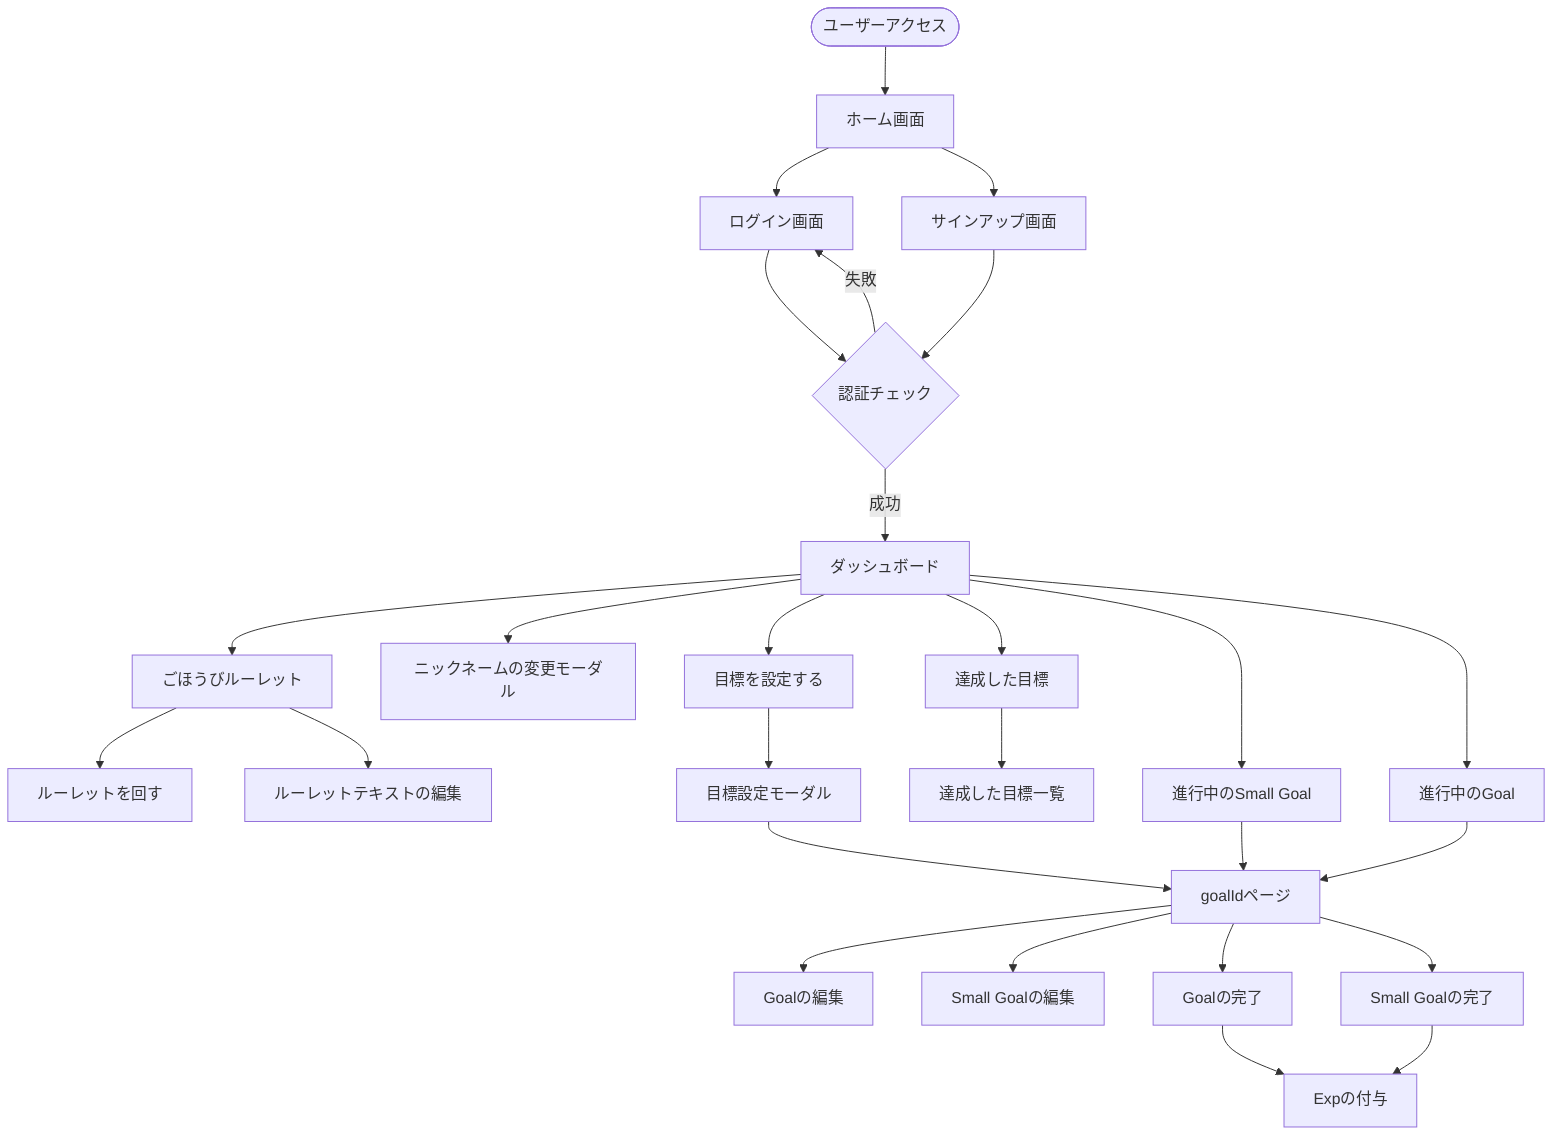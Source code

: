 graph TD
    Start([ユーザーアクセス]) --> Home[ホーム画面]
    Home --> Login[ログイン画面]
    Home --> Signup[サインアップ画面]

    %% 認証チェック
    Login --> Auth{認証チェック}
    Signup --> Auth

    Auth -->|成功| Dashboard[ダッシュボード]
    Auth -->|失敗| Login

    %% Dashboard -> ごほうびルーレット フロー
    Dashboard --> GR[ごほうびルーレット]
    GR --> Spin[ルーレットを回す]
    GR --> EditRoulette[ルーレットテキストの編集]

    %% Dashboard -> ニックネームの変更モーダル
    Dashboard --> Nick[ニックネームの変更モーダル]

    %% Dashboard -> 目標を設定する フロー
    Dashboard --> SetGoal[目標を設定する]
    SetGoal --> GoalModal[目標設定モーダル]
    GoalModal --> GoalPage[goalIdページ]

    %% Dashboard -> 達成した目標 一覧フロー
    Dashboard --> CompletedLink[達成した目標]
    CompletedLink --> CompletedPage[達成した目標一覧]

    %% Dashboard -> 進行中のSmall Goal -> goalIdページ
    Dashboard --> SmallGoalLink[進行中のSmall Goal]
    SmallGoalLink --> GoalPage

    %% Dashboard -> 進行中のGoal -> goalIdページ
    Dashboard --> InProgressGoalLink[進行中のGoal]
    InProgressGoalLink --> GoalPage

    %% goalIdページ 内操作
    GoalPage --> GoalEdit[Goalの編集]
    GoalPage --> SmallGoalEdit[Small Goalの編集]
    GoalPage --> GoalComplete[Goalの完了]
    GoalComplete --> ExpGain[Expの付与]
    GoalPage --> SmallGoalComplete[Small Goalの完了]
    SmallGoalComplete --> ExpGain

    %% auth & error
    %%Login --> AuthFail[認証失敗]
    %%Dashboard --> AuthError[認証エラー]
    %%GoalPage --> DataError[データエラー]

    %% (class 定義は任意で使用する場合のみコメントを外してください)
    %% classDef main fill:#e1f5fe
    %% classDef modal fill:#fff3e0
    %% classDef auth  fill:#f3e5f5
    %% classDef err   fill:#ffebee